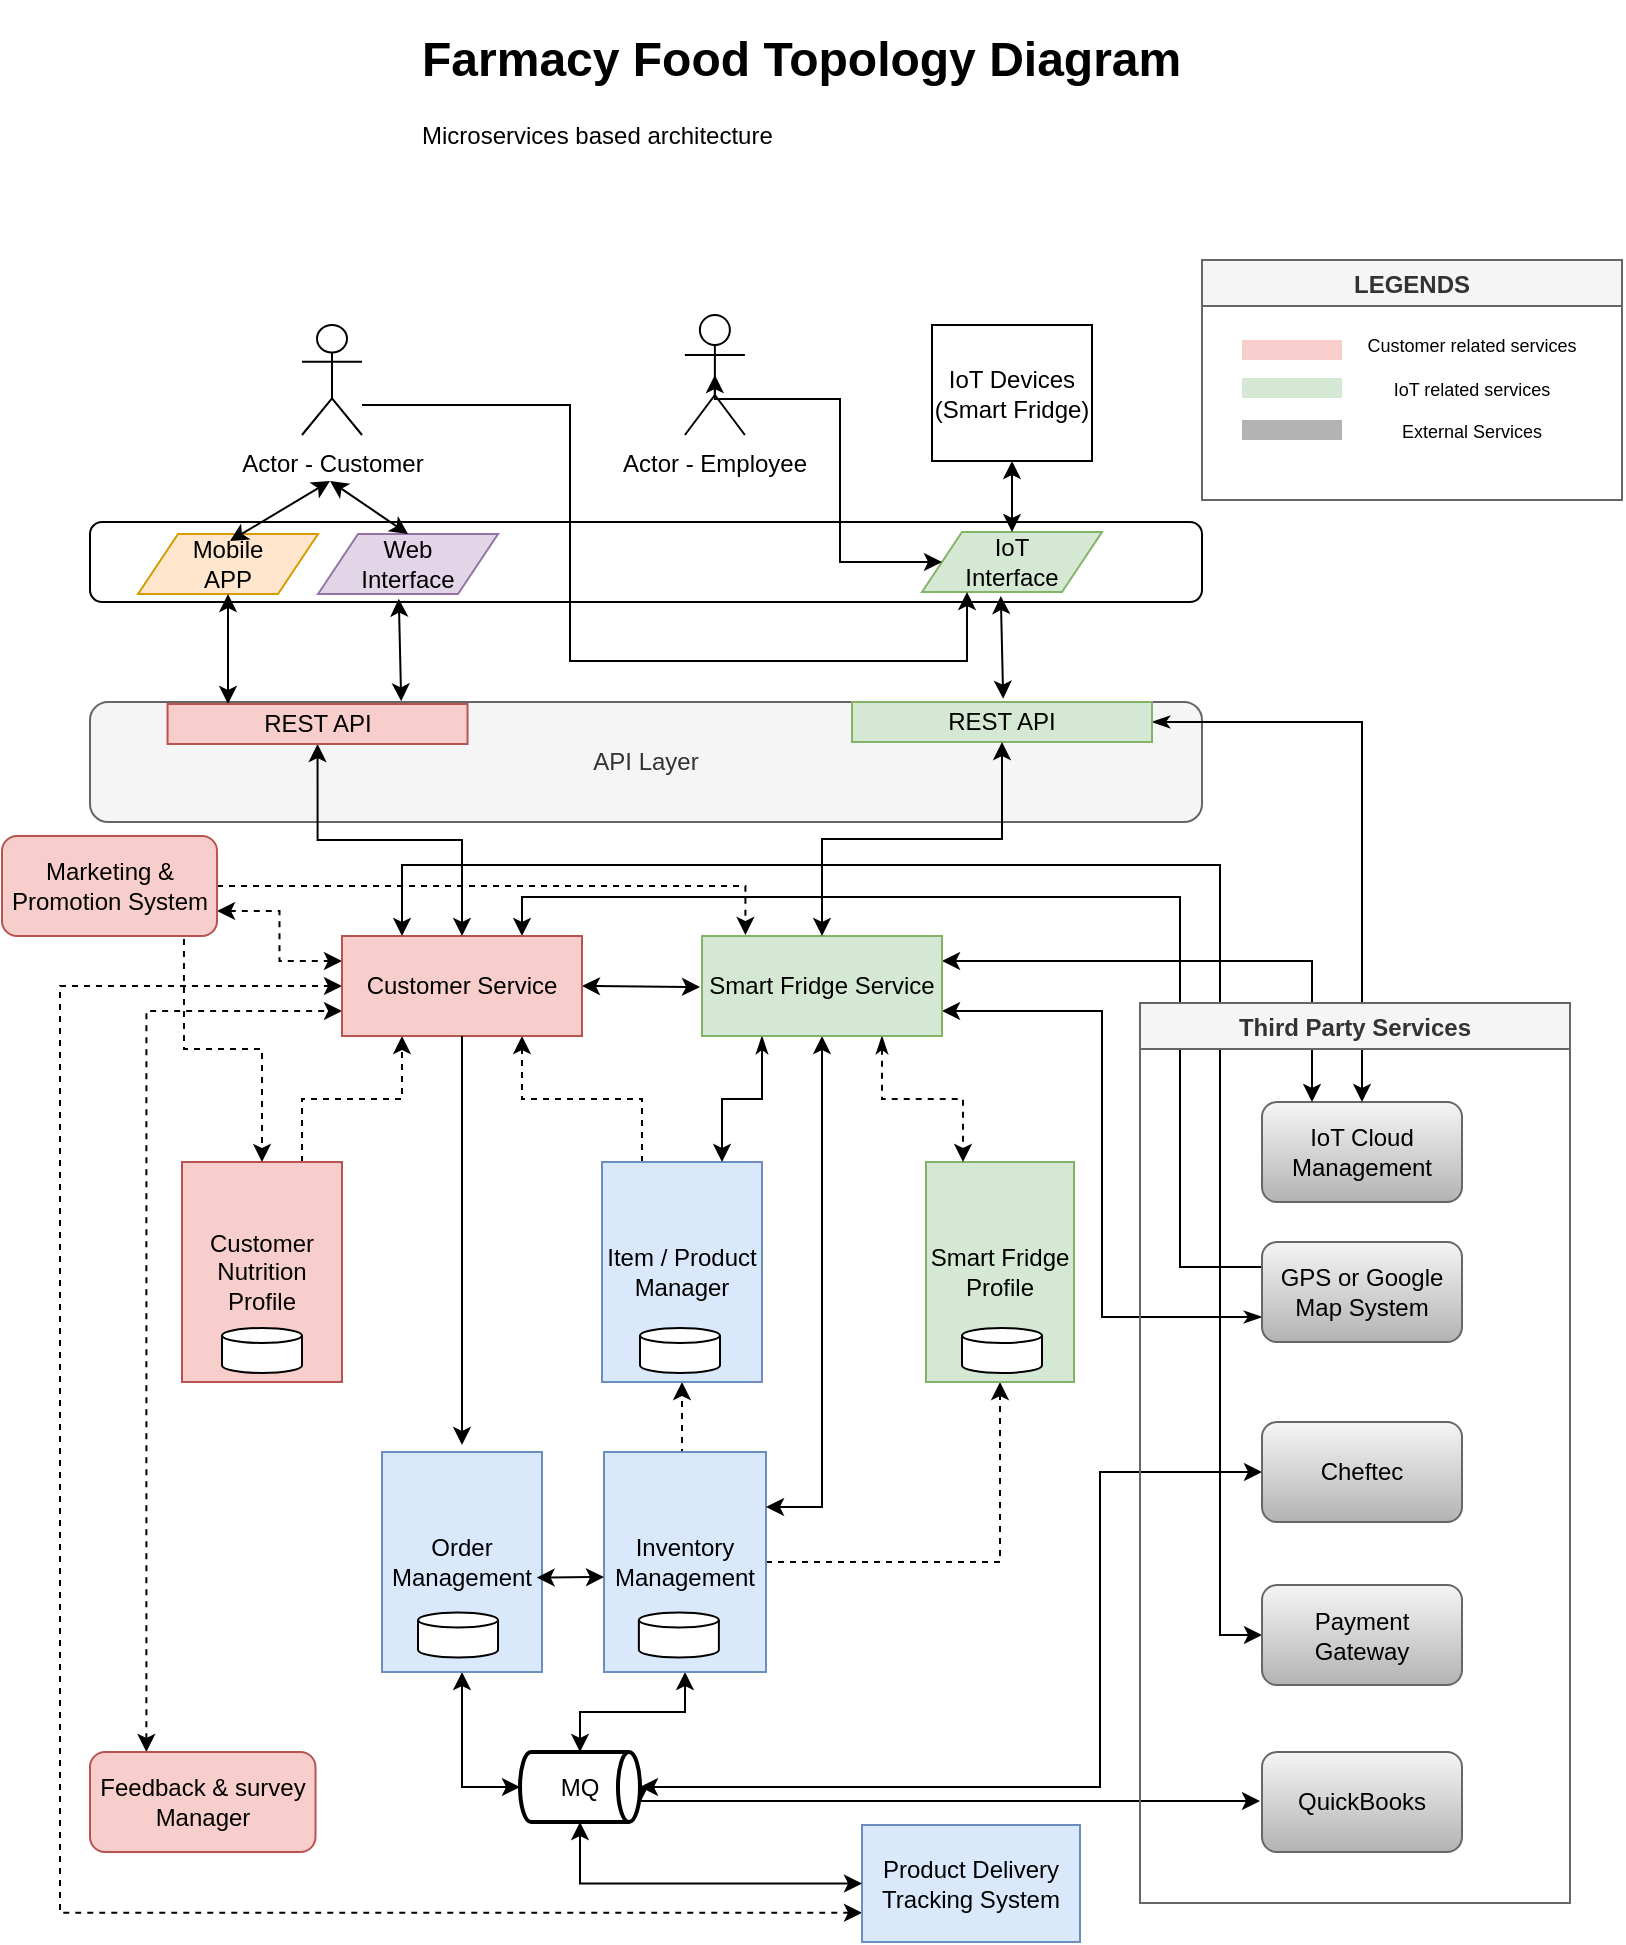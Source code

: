<mxfile version="13.7.9" type="device"><diagram id="dGAl4GW3czqzNgXysefv" name="Microservices Topology Diagram"><mxGraphModel dx="1031" dy="486" grid="1" gridSize="10" guides="1" tooltips="1" connect="1" arrows="1" fold="1" page="1" pageScale="1" pageWidth="850" pageHeight="1100" math="0" shadow="0"><root><mxCell id="k56SAxyh5re1kdTjeEMn-0"/><mxCell id="k56SAxyh5re1kdTjeEMn-1" parent="k56SAxyh5re1kdTjeEMn-0"/><mxCell id="FHmmzCt5u6sLF0HdF6-a-0" value="&lt;p&gt;&lt;span&gt;IoT Cloud Management&lt;/span&gt;&lt;/p&gt;" style="rounded=1;whiteSpace=wrap;html=1;gradientColor=#b3b3b3;fillColor=#f5f5f5;strokeColor=#666666;" parent="k56SAxyh5re1kdTjeEMn-1" vertex="1"><mxGeometry x="650" y="571" width="100" height="50" as="geometry"/></mxCell><mxCell id="FHmmzCt5u6sLF0HdF6-a-1" value="Actor - Customer" style="shape=umlActor;verticalLabelPosition=bottom;verticalAlign=top;html=1;outlineConnect=0;" parent="k56SAxyh5re1kdTjeEMn-1" vertex="1"><mxGeometry x="170" y="182.5" width="30" height="55" as="geometry"/></mxCell><mxCell id="FHmmzCt5u6sLF0HdF6-a-2" value="Actor - Employee" style="shape=umlActor;verticalLabelPosition=bottom;verticalAlign=top;html=1;outlineConnect=0;" parent="k56SAxyh5re1kdTjeEMn-1" vertex="1"><mxGeometry x="361.44" y="177.5" width="30" height="60" as="geometry"/></mxCell><mxCell id="FHmmzCt5u6sLF0HdF6-a-3" value="&lt;div&gt;IoT Devices&lt;/div&gt;&lt;div&gt;(Smart Fridge)&lt;br&gt;&lt;/div&gt;" style="rounded=0;whiteSpace=wrap;html=1;" parent="k56SAxyh5re1kdTjeEMn-1" vertex="1"><mxGeometry x="485" y="182.5" width="80" height="68" as="geometry"/></mxCell><mxCell id="FHmmzCt5u6sLF0HdF6-a-7" value="API Layer" style="rounded=1;whiteSpace=wrap;html=1;fillColor=#f5f5f5;strokeColor=#666666;fontColor=#333333;" parent="k56SAxyh5re1kdTjeEMn-1" vertex="1"><mxGeometry x="64" y="371" width="556" height="60" as="geometry"/></mxCell><mxCell id="FHmmzCt5u6sLF0HdF6-a-9" value="" style="rounded=1;whiteSpace=wrap;html=1;" parent="k56SAxyh5re1kdTjeEMn-1" vertex="1"><mxGeometry x="64" y="281" width="556" height="40" as="geometry"/></mxCell><mxCell id="FHmmzCt5u6sLF0HdF6-a-11" value="Mobile&lt;br&gt;APP" style="shape=parallelogram;perimeter=parallelogramPerimeter;whiteSpace=wrap;html=1;fixedSize=1;fillColor=#ffe6cc;strokeColor=#d79b00;" parent="k56SAxyh5re1kdTjeEMn-1" vertex="1"><mxGeometry x="88.01" y="287" width="90" height="30" as="geometry"/></mxCell><mxCell id="FHmmzCt5u6sLF0HdF6-a-12" value="Web &lt;br&gt;Interface" style="shape=parallelogram;perimeter=parallelogramPerimeter;whiteSpace=wrap;html=1;fixedSize=1;fillColor=#e1d5e7;strokeColor=#9673a6;" parent="k56SAxyh5re1kdTjeEMn-1" vertex="1"><mxGeometry x="178.01" y="287" width="90" height="30" as="geometry"/></mxCell><mxCell id="FHmmzCt5u6sLF0HdF6-a-13" value="IoT &lt;br&gt;Interface" style="shape=parallelogram;perimeter=parallelogramPerimeter;whiteSpace=wrap;html=1;fixedSize=1;fillColor=#d5e8d4;strokeColor=#82b366;" parent="k56SAxyh5re1kdTjeEMn-1" vertex="1"><mxGeometry x="480" y="286" width="90" height="30" as="geometry"/></mxCell><mxCell id="Nt1esBRPD8L215s1XIlu-10" style="edgeStyle=orthogonalEdgeStyle;rounded=0;orthogonalLoop=1;jettySize=auto;html=1;exitX=0.5;exitY=0;exitDx=0;exitDy=0;entryX=0.5;entryY=1;entryDx=0;entryDy=0;dashed=1;" edge="1" parent="k56SAxyh5re1kdTjeEMn-1" source="c8jslZPNSOX_pzna8ZOR-0" target="Nt1esBRPD8L215s1XIlu-5"><mxGeometry relative="1" as="geometry"/></mxCell><mxCell id="Nt1esBRPD8L215s1XIlu-11" style="edgeStyle=orthogonalEdgeStyle;rounded=0;orthogonalLoop=1;jettySize=auto;html=1;exitX=1;exitY=0.5;exitDx=0;exitDy=0;entryX=0.5;entryY=1;entryDx=0;entryDy=0;dashed=1;" edge="1" parent="k56SAxyh5re1kdTjeEMn-1" source="c8jslZPNSOX_pzna8ZOR-0" target="c8jslZPNSOX_pzna8ZOR-3"><mxGeometry relative="1" as="geometry"/></mxCell><mxCell id="IfDFPkX0X0XO5KbO9_YZ-8" style="edgeStyle=orthogonalEdgeStyle;rounded=0;orthogonalLoop=1;jettySize=auto;html=1;exitX=0.5;exitY=1;exitDx=0;exitDy=0;entryX=0.5;entryY=0;entryDx=0;entryDy=0;entryPerimeter=0;startArrow=classic;startFill=1;" edge="1" parent="k56SAxyh5re1kdTjeEMn-1" source="c8jslZPNSOX_pzna8ZOR-0" target="Nt1esBRPD8L215s1XIlu-12"><mxGeometry relative="1" as="geometry"/></mxCell><mxCell id="c8jslZPNSOX_pzna8ZOR-0" value="Inventory Management" style="rounded=0;whiteSpace=wrap;html=1;labelPosition=center;verticalLabelPosition=middle;align=center;verticalAlign=middle;fillColor=#dae8fc;strokeColor=#6c8ebf;" parent="k56SAxyh5re1kdTjeEMn-1" vertex="1"><mxGeometry x="321" y="746" width="81" height="110" as="geometry"/></mxCell><mxCell id="IfDFPkX0X0XO5KbO9_YZ-7" style="edgeStyle=orthogonalEdgeStyle;rounded=0;orthogonalLoop=1;jettySize=auto;html=1;exitX=0.5;exitY=1;exitDx=0;exitDy=0;entryX=0;entryY=0.5;entryDx=0;entryDy=0;entryPerimeter=0;startArrow=classic;startFill=1;" edge="1" parent="k56SAxyh5re1kdTjeEMn-1" source="c8jslZPNSOX_pzna8ZOR-1" target="Nt1esBRPD8L215s1XIlu-12"><mxGeometry relative="1" as="geometry"/></mxCell><mxCell id="c8jslZPNSOX_pzna8ZOR-1" value="Order Management" style="rounded=0;whiteSpace=wrap;html=1;labelPosition=center;verticalLabelPosition=middle;align=center;verticalAlign=middle;fillColor=#dae8fc;strokeColor=#6c8ebf;" parent="k56SAxyh5re1kdTjeEMn-1" vertex="1"><mxGeometry x="210" y="746" width="80" height="110" as="geometry"/></mxCell><mxCell id="Nt1esBRPD8L215s1XIlu-25" style="edgeStyle=orthogonalEdgeStyle;rounded=0;orthogonalLoop=1;jettySize=auto;html=1;exitX=0.75;exitY=0;exitDx=0;exitDy=0;entryX=0.25;entryY=1;entryDx=0;entryDy=0;startArrow=none;startFill=0;dashed=1;" edge="1" parent="k56SAxyh5re1kdTjeEMn-1" source="c8jslZPNSOX_pzna8ZOR-2" target="Nt1esBRPD8L215s1XIlu-15"><mxGeometry relative="1" as="geometry"/></mxCell><mxCell id="c8jslZPNSOX_pzna8ZOR-2" value="Customer Nutrition Profile" style="rounded=0;whiteSpace=wrap;html=1;fillColor=#f8cecc;strokeColor=#b85450;labelPosition=center;verticalLabelPosition=middle;align=center;verticalAlign=middle;" parent="k56SAxyh5re1kdTjeEMn-1" vertex="1"><mxGeometry x="110" y="601" width="80" height="110" as="geometry"/></mxCell><mxCell id="c8jslZPNSOX_pzna8ZOR-3" value="Smart Fridge Profile" style="rounded=0;whiteSpace=wrap;html=1;fillColor=#d5e8d4;strokeColor=#82b366;labelPosition=center;verticalLabelPosition=middle;align=center;verticalAlign=middle;" parent="k56SAxyh5re1kdTjeEMn-1" vertex="1"><mxGeometry x="482" y="601" width="74" height="110" as="geometry"/></mxCell><mxCell id="IRrGkaJ77aN77TJAArOv-3" style="edgeStyle=orthogonalEdgeStyle;rounded=0;orthogonalLoop=1;jettySize=auto;html=1;exitX=1;exitY=0.75;exitDx=0;exitDy=0;entryX=0;entryY=0.25;entryDx=0;entryDy=0;dashed=1;startArrow=classic;startFill=1;" edge="1" parent="k56SAxyh5re1kdTjeEMn-1" source="pyglk8AkPqH9Y0J9sKFZ-1" target="Nt1esBRPD8L215s1XIlu-15"><mxGeometry relative="1" as="geometry"/></mxCell><mxCell id="IRrGkaJ77aN77TJAArOv-12" style="edgeStyle=orthogonalEdgeStyle;rounded=0;orthogonalLoop=1;jettySize=auto;html=1;exitX=1;exitY=0.5;exitDx=0;exitDy=0;entryX=0.181;entryY=-0.01;entryDx=0;entryDy=0;entryPerimeter=0;startArrow=none;startFill=0;dashed=1;" edge="1" parent="k56SAxyh5re1kdTjeEMn-1" source="pyglk8AkPqH9Y0J9sKFZ-1" target="Nt1esBRPD8L215s1XIlu-16"><mxGeometry relative="1" as="geometry"/></mxCell><mxCell id="IRrGkaJ77aN77TJAArOv-13" value="" style="edgeStyle=orthogonalEdgeStyle;rounded=0;orthogonalLoop=1;jettySize=auto;html=1;dashed=1;startArrow=none;startFill=0;exitX=0.846;exitY=1.03;exitDx=0;exitDy=0;exitPerimeter=0;" edge="1" parent="k56SAxyh5re1kdTjeEMn-1" source="pyglk8AkPqH9Y0J9sKFZ-1" target="c8jslZPNSOX_pzna8ZOR-2"><mxGeometry relative="1" as="geometry"><Array as="points"><mxPoint x="111" y="544.5"/><mxPoint x="150" y="544.5"/></Array></mxGeometry></mxCell><mxCell id="pyglk8AkPqH9Y0J9sKFZ-1" value="Marketing &amp;amp; Promotion System" style="rounded=1;whiteSpace=wrap;html=1;fillColor=#f8cecc;strokeColor=#b85450;" parent="k56SAxyh5re1kdTjeEMn-1" vertex="1"><mxGeometry x="20.002" y="438" width="107.527" height="50" as="geometry"/></mxCell><mxCell id="IRrGkaJ77aN77TJAArOv-14" style="edgeStyle=orthogonalEdgeStyle;rounded=0;orthogonalLoop=1;jettySize=auto;html=1;exitX=0.25;exitY=0;exitDx=0;exitDy=0;entryX=0;entryY=0.75;entryDx=0;entryDy=0;dashed=1;startArrow=classic;startFill=1;" edge="1" parent="k56SAxyh5re1kdTjeEMn-1" source="pyglk8AkPqH9Y0J9sKFZ-3" target="Nt1esBRPD8L215s1XIlu-15"><mxGeometry relative="1" as="geometry"/></mxCell><mxCell id="pyglk8AkPqH9Y0J9sKFZ-3" value="Feedback &amp;amp; survey Manager" style="rounded=1;whiteSpace=wrap;html=1;fillColor=#f8cecc;strokeColor=#b85450;" parent="k56SAxyh5re1kdTjeEMn-1" vertex="1"><mxGeometry x="64" y="896" width="112.75" height="50" as="geometry"/></mxCell><mxCell id="IfDFPkX0X0XO5KbO9_YZ-17" style="edgeStyle=orthogonalEdgeStyle;rounded=0;orthogonalLoop=1;jettySize=auto;html=1;exitX=0;exitY=0.5;exitDx=0;exitDy=0;entryX=1;entryY=0.5;entryDx=0;entryDy=0;entryPerimeter=0;startArrow=classic;startFill=1;" edge="1" parent="k56SAxyh5re1kdTjeEMn-1" source="Nt1esBRPD8L215s1XIlu-0" target="Nt1esBRPD8L215s1XIlu-12"><mxGeometry relative="1" as="geometry"><Array as="points"><mxPoint x="569" y="756.5"/><mxPoint x="569" y="913.5"/></Array></mxGeometry></mxCell><mxCell id="Nt1esBRPD8L215s1XIlu-0" value="&lt;p&gt;&lt;span id=&quot;docs-internal-guid-464c92fd-7fff-a42f-a412-396b9c400126&quot;&gt;&lt;span style=&quot;font-family: &amp;#34;arial&amp;#34; ; background-color: transparent ; vertical-align: baseline&quot;&gt;&lt;font style=&quot;font-size: 12px&quot;&gt;Cheftec&lt;/font&gt;&lt;/span&gt;&lt;/span&gt;&lt;br&gt;&lt;/p&gt;" style="rounded=1;whiteSpace=wrap;html=1;gradientColor=#b3b3b3;fillColor=#f5f5f5;strokeColor=#666666;" vertex="1" parent="k56SAxyh5re1kdTjeEMn-1"><mxGeometry x="650" y="731" width="100" height="50" as="geometry"/></mxCell><mxCell id="Nt1esBRPD8L215s1XIlu-2" value="&lt;p&gt;&lt;span id=&quot;docs-internal-guid-b676302f-7fff-029c-2e5e-b63d4e699b7e&quot;&gt;&lt;span style=&quot;font-family: &amp;#34;arial&amp;#34; ; background-color: transparent ; vertical-align: baseline&quot;&gt;&lt;font style=&quot;font-size: 12px&quot;&gt;QuickBooks&lt;/font&gt;&lt;/span&gt;&lt;/span&gt;&lt;br&gt;&lt;/p&gt;" style="rounded=1;whiteSpace=wrap;html=1;gradientColor=#b3b3b3;fillColor=#f5f5f5;strokeColor=#666666;" vertex="1" parent="k56SAxyh5re1kdTjeEMn-1"><mxGeometry x="650" y="896" width="100" height="50" as="geometry"/></mxCell><mxCell id="IRrGkaJ77aN77TJAArOv-2" style="edgeStyle=orthogonalEdgeStyle;rounded=0;orthogonalLoop=1;jettySize=auto;html=1;exitX=0;exitY=0.75;exitDx=0;exitDy=0;entryX=0;entryY=0.5;entryDx=0;entryDy=0;startArrow=classic;startFill=1;dashed=1;" edge="1" parent="k56SAxyh5re1kdTjeEMn-1" source="Nt1esBRPD8L215s1XIlu-4" target="Nt1esBRPD8L215s1XIlu-15"><mxGeometry relative="1" as="geometry"><Array as="points"><mxPoint x="49" y="976.5"/><mxPoint x="49" y="513.5"/></Array></mxGeometry></mxCell><mxCell id="Nt1esBRPD8L215s1XIlu-4" value="&lt;span&gt;Product Delivery Tracking System&lt;/span&gt;" style="rounded=0;whiteSpace=wrap;html=1;fillColor=#dae8fc;strokeColor=#6c8ebf;" vertex="1" parent="k56SAxyh5re1kdTjeEMn-1"><mxGeometry x="450" y="932.5" width="109" height="58.5" as="geometry"/></mxCell><mxCell id="Nt1esBRPD8L215s1XIlu-26" style="edgeStyle=orthogonalEdgeStyle;rounded=0;orthogonalLoop=1;jettySize=auto;html=1;exitX=0.25;exitY=0;exitDx=0;exitDy=0;entryX=0.75;entryY=1;entryDx=0;entryDy=0;startArrow=none;startFill=0;dashed=1;" edge="1" parent="k56SAxyh5re1kdTjeEMn-1" source="Nt1esBRPD8L215s1XIlu-5" target="Nt1esBRPD8L215s1XIlu-15"><mxGeometry relative="1" as="geometry"/></mxCell><mxCell id="Nt1esBRPD8L215s1XIlu-5" value="&lt;span&gt;Item / Product Manager&lt;/span&gt;" style="rounded=0;whiteSpace=wrap;html=1;labelPosition=center;verticalLabelPosition=middle;align=center;verticalAlign=middle;fillColor=#dae8fc;strokeColor=#6c8ebf;" vertex="1" parent="k56SAxyh5re1kdTjeEMn-1"><mxGeometry x="320" y="601" width="80" height="110" as="geometry"/></mxCell><mxCell id="Nt1esBRPD8L215s1XIlu-6" value="" style="endArrow=classic;startArrow=classic;html=1;entryX=0.5;entryY=1;entryDx=0;entryDy=0;" edge="1" parent="k56SAxyh5re1kdTjeEMn-1" target="FHmmzCt5u6sLF0HdF6-a-11"><mxGeometry width="50" height="50" relative="1" as="geometry"><mxPoint x="133" y="372" as="sourcePoint"/><mxPoint x="310" y="382" as="targetPoint"/></mxGeometry></mxCell><mxCell id="Nt1esBRPD8L215s1XIlu-7" value="" style="endArrow=classic;startArrow=classic;html=1;entryX=0.564;entryY=0.908;entryDx=0;entryDy=0;entryPerimeter=0;exitX=0.566;exitY=-0.058;exitDx=0;exitDy=0;exitPerimeter=0;" edge="1" parent="k56SAxyh5re1kdTjeEMn-1"><mxGeometry width="50" height="50" relative="1" as="geometry"><mxPoint x="219.6" y="370.68" as="sourcePoint"/><mxPoint x="218.4" y="319.32" as="targetPoint"/></mxGeometry></mxCell><mxCell id="Nt1esBRPD8L215s1XIlu-8" value="" style="endArrow=classic;startArrow=classic;html=1;entryX=0.564;entryY=0.908;entryDx=0;entryDy=0;entryPerimeter=0;exitX=0.566;exitY=-0.058;exitDx=0;exitDy=0;exitPerimeter=0;" edge="1" parent="k56SAxyh5re1kdTjeEMn-1"><mxGeometry width="50" height="50" relative="1" as="geometry"><mxPoint x="520.6" y="369.36" as="sourcePoint"/><mxPoint x="519.4" y="318.0" as="targetPoint"/></mxGeometry></mxCell><mxCell id="IfDFPkX0X0XO5KbO9_YZ-9" style="edgeStyle=orthogonalEdgeStyle;rounded=0;orthogonalLoop=1;jettySize=auto;html=1;exitX=0.5;exitY=1;exitDx=0;exitDy=0;exitPerimeter=0;entryX=0;entryY=0.5;entryDx=0;entryDy=0;startArrow=classic;startFill=1;" edge="1" parent="k56SAxyh5re1kdTjeEMn-1" source="Nt1esBRPD8L215s1XIlu-12" target="Nt1esBRPD8L215s1XIlu-4"><mxGeometry relative="1" as="geometry"/></mxCell><mxCell id="IfDFPkX0X0XO5KbO9_YZ-16" value="" style="edgeStyle=orthogonalEdgeStyle;rounded=0;orthogonalLoop=1;jettySize=auto;html=1;startArrow=classic;startFill=1;" edge="1" parent="k56SAxyh5re1kdTjeEMn-1"><mxGeometry relative="1" as="geometry"><mxPoint x="339" y="921.5" as="sourcePoint"/><mxPoint x="649" y="920.5" as="targetPoint"/><Array as="points"><mxPoint x="339" y="920.5"/></Array></mxGeometry></mxCell><mxCell id="Nt1esBRPD8L215s1XIlu-12" value="MQ" style="strokeWidth=2;html=1;shape=mxgraph.flowchart.direct_data;whiteSpace=wrap;" vertex="1" parent="k56SAxyh5re1kdTjeEMn-1"><mxGeometry x="279" y="896" width="60" height="35" as="geometry"/></mxCell><mxCell id="Nt1esBRPD8L215s1XIlu-23" style="edgeStyle=orthogonalEdgeStyle;rounded=0;orthogonalLoop=1;jettySize=auto;html=1;exitX=0;exitY=0.75;exitDx=0;exitDy=0;entryX=1;entryY=0.75;entryDx=0;entryDy=0;startArrow=classicThin;startFill=1;" edge="1" parent="k56SAxyh5re1kdTjeEMn-1" source="Nt1esBRPD8L215s1XIlu-13" target="Nt1esBRPD8L215s1XIlu-16"><mxGeometry relative="1" as="geometry"/></mxCell><mxCell id="Nt1esBRPD8L215s1XIlu-24" style="edgeStyle=orthogonalEdgeStyle;rounded=0;orthogonalLoop=1;jettySize=auto;html=1;exitX=0;exitY=0.25;exitDx=0;exitDy=0;entryX=0.75;entryY=0;entryDx=0;entryDy=0;startArrow=none;startFill=0;" edge="1" parent="k56SAxyh5re1kdTjeEMn-1" source="Nt1esBRPD8L215s1XIlu-13" target="Nt1esBRPD8L215s1XIlu-15"><mxGeometry relative="1" as="geometry"><Array as="points"><mxPoint x="609" y="653.5"/><mxPoint x="609" y="468.5"/><mxPoint x="280" y="468.5"/></Array></mxGeometry></mxCell><mxCell id="Nt1esBRPD8L215s1XIlu-13" value="&lt;p&gt;&lt;span&gt;GPS or Google Map System&lt;/span&gt;&lt;/p&gt;" style="rounded=1;whiteSpace=wrap;html=1;gradientColor=#b3b3b3;fillColor=#f5f5f5;strokeColor=#666666;" vertex="1" parent="k56SAxyh5re1kdTjeEMn-1"><mxGeometry x="650" y="641" width="100" height="50" as="geometry"/></mxCell><mxCell id="Nt1esBRPD8L215s1XIlu-22" style="edgeStyle=orthogonalEdgeStyle;rounded=0;orthogonalLoop=1;jettySize=auto;html=1;exitX=1;exitY=0.5;exitDx=0;exitDy=0;entryX=0.5;entryY=0;entryDx=0;entryDy=0;startArrow=classicThin;startFill=1;" edge="1" parent="k56SAxyh5re1kdTjeEMn-1" source="Nt1esBRPD8L215s1XIlu-14" target="FHmmzCt5u6sLF0HdF6-a-0"><mxGeometry relative="1" as="geometry"/></mxCell><mxCell id="Nt1esBRPD8L215s1XIlu-14" value="REST API" style="rounded=0;whiteSpace=wrap;html=1;fillColor=#d5e8d4;strokeColor=#82b366;" vertex="1" parent="k56SAxyh5re1kdTjeEMn-1"><mxGeometry x="445" y="371" width="150" height="20" as="geometry"/></mxCell><mxCell id="IfDFPkX0X0XO5KbO9_YZ-18" style="edgeStyle=none;rounded=0;orthogonalLoop=1;jettySize=auto;html=1;exitX=1;exitY=0.5;exitDx=0;exitDy=0;startArrow=classic;startFill=1;" edge="1" parent="k56SAxyh5re1kdTjeEMn-1" source="Nt1esBRPD8L215s1XIlu-15"><mxGeometry relative="1" as="geometry"><mxPoint x="369" y="513.5" as="targetPoint"/></mxGeometry></mxCell><mxCell id="Nt1esBRPD8L215s1XIlu-15" value="Customer Service" style="rounded=0;whiteSpace=wrap;html=1;fillColor=#f8cecc;strokeColor=#b85450;" vertex="1" parent="k56SAxyh5re1kdTjeEMn-1"><mxGeometry x="190" y="488" width="120" height="50" as="geometry"/></mxCell><mxCell id="Nt1esBRPD8L215s1XIlu-17" style="edgeStyle=orthogonalEdgeStyle;rounded=0;orthogonalLoop=1;jettySize=auto;html=1;exitX=0.75;exitY=1;exitDx=0;exitDy=0;entryX=0.25;entryY=0;entryDx=0;entryDy=0;startArrow=classicThin;startFill=1;dashed=1;" edge="1" parent="k56SAxyh5re1kdTjeEMn-1" source="Nt1esBRPD8L215s1XIlu-16" target="c8jslZPNSOX_pzna8ZOR-3"><mxGeometry relative="1" as="geometry"/></mxCell><mxCell id="Nt1esBRPD8L215s1XIlu-18" style="edgeStyle=orthogonalEdgeStyle;rounded=0;orthogonalLoop=1;jettySize=auto;html=1;exitX=0.25;exitY=1;exitDx=0;exitDy=0;entryX=0.75;entryY=0;entryDx=0;entryDy=0;startArrow=classicThin;startFill=1;" edge="1" parent="k56SAxyh5re1kdTjeEMn-1" source="Nt1esBRPD8L215s1XIlu-16" target="Nt1esBRPD8L215s1XIlu-5"><mxGeometry relative="1" as="geometry"/></mxCell><mxCell id="Nt1esBRPD8L215s1XIlu-20" style="edgeStyle=orthogonalEdgeStyle;rounded=0;orthogonalLoop=1;jettySize=auto;html=1;exitX=1;exitY=0.25;exitDx=0;exitDy=0;entryX=0.25;entryY=0;entryDx=0;entryDy=0;startArrow=classic;startFill=1;" edge="1" parent="k56SAxyh5re1kdTjeEMn-1" source="Nt1esBRPD8L215s1XIlu-16" target="FHmmzCt5u6sLF0HdF6-a-0"><mxGeometry relative="1" as="geometry"/></mxCell><mxCell id="IfDFPkX0X0XO5KbO9_YZ-0" style="edgeStyle=orthogonalEdgeStyle;rounded=0;orthogonalLoop=1;jettySize=auto;html=1;exitX=0.5;exitY=1;exitDx=0;exitDy=0;entryX=1;entryY=0.25;entryDx=0;entryDy=0;startArrow=classic;startFill=1;" edge="1" parent="k56SAxyh5re1kdTjeEMn-1" source="Nt1esBRPD8L215s1XIlu-16" target="c8jslZPNSOX_pzna8ZOR-0"><mxGeometry relative="1" as="geometry"/></mxCell><mxCell id="Nt1esBRPD8L215s1XIlu-16" value="Smart Fridge Service" style="rounded=0;whiteSpace=wrap;html=1;fillColor=#d5e8d4;strokeColor=#82b366;" vertex="1" parent="k56SAxyh5re1kdTjeEMn-1"><mxGeometry x="370" y="488" width="120" height="50" as="geometry"/></mxCell><mxCell id="Nt1esBRPD8L215s1XIlu-28" style="edgeStyle=orthogonalEdgeStyle;rounded=0;orthogonalLoop=1;jettySize=auto;html=1;exitX=0.5;exitY=1;exitDx=0;exitDy=0;entryX=0.5;entryY=0;entryDx=0;entryDy=0;startArrow=classic;startFill=1;" edge="1" parent="k56SAxyh5re1kdTjeEMn-1" source="Nt1esBRPD8L215s1XIlu-21" target="Nt1esBRPD8L215s1XIlu-15"><mxGeometry relative="1" as="geometry"/></mxCell><mxCell id="Nt1esBRPD8L215s1XIlu-21" value="REST API" style="rounded=0;whiteSpace=wrap;html=1;fillColor=#f8cecc;strokeColor=#b85450;" vertex="1" parent="k56SAxyh5re1kdTjeEMn-1"><mxGeometry x="102.77" y="372" width="150" height="20" as="geometry"/></mxCell><mxCell id="Nt1esBRPD8L215s1XIlu-30" style="edgeStyle=orthogonalEdgeStyle;rounded=0;orthogonalLoop=1;jettySize=auto;html=1;exitX=0.5;exitY=1;exitDx=0;exitDy=0;entryX=0.5;entryY=0;entryDx=0;entryDy=0;startArrow=classic;startFill=1;" edge="1" parent="k56SAxyh5re1kdTjeEMn-1" source="Nt1esBRPD8L215s1XIlu-14" target="Nt1esBRPD8L215s1XIlu-16"><mxGeometry relative="1" as="geometry"><mxPoint x="540" y="411" as="sourcePoint"/><mxPoint x="472.23" y="508" as="targetPoint"/></mxGeometry></mxCell><mxCell id="IfDFPkX0X0XO5KbO9_YZ-4" style="edgeStyle=orthogonalEdgeStyle;rounded=0;orthogonalLoop=1;jettySize=auto;html=1;exitX=0;exitY=0.5;exitDx=0;exitDy=0;entryX=0.25;entryY=0;entryDx=0;entryDy=0;startArrow=classic;startFill=1;" edge="1" parent="k56SAxyh5re1kdTjeEMn-1" source="IfDFPkX0X0XO5KbO9_YZ-3" target="Nt1esBRPD8L215s1XIlu-15"><mxGeometry relative="1" as="geometry"><Array as="points"><mxPoint x="629" y="837.5"/><mxPoint x="629" y="452.5"/><mxPoint x="220" y="452.5"/></Array></mxGeometry></mxCell><mxCell id="IfDFPkX0X0XO5KbO9_YZ-3" value="&lt;p&gt;&lt;span id=&quot;docs-internal-guid-464c92fd-7fff-a42f-a412-396b9c400126&quot;&gt;&lt;span style=&quot;font-family: &amp;#34;arial&amp;#34; ; background-color: transparent ; vertical-align: baseline&quot;&gt;&lt;font style=&quot;font-size: 12px&quot;&gt;Payment Gateway&lt;/font&gt;&lt;/span&gt;&lt;/span&gt;&lt;br&gt;&lt;/p&gt;" style="rounded=1;whiteSpace=wrap;html=1;gradientColor=#b3b3b3;fillColor=#f5f5f5;strokeColor=#666666;" vertex="1" parent="k56SAxyh5re1kdTjeEMn-1"><mxGeometry x="650" y="812.5" width="100" height="50" as="geometry"/></mxCell><mxCell id="IfDFPkX0X0XO5KbO9_YZ-6" value="" style="endArrow=classic;html=1;exitX=0.5;exitY=1;exitDx=0;exitDy=0;" edge="1" parent="k56SAxyh5re1kdTjeEMn-1" source="Nt1esBRPD8L215s1XIlu-15"><mxGeometry width="50" height="50" relative="1" as="geometry"><mxPoint x="230.97" y="681" as="sourcePoint"/><mxPoint x="250" y="742.5" as="targetPoint"/></mxGeometry></mxCell><mxCell id="IfDFPkX0X0XO5KbO9_YZ-10" value="" style="strokeWidth=1;html=1;shape=mxgraph.flowchart.database;whiteSpace=wrap;" vertex="1" parent="k56SAxyh5re1kdTjeEMn-1"><mxGeometry x="130" y="684" width="40" height="22.5" as="geometry"/></mxCell><mxCell id="IfDFPkX0X0XO5KbO9_YZ-11" value="" style="strokeWidth=1;html=1;shape=mxgraph.flowchart.database;whiteSpace=wrap;" vertex="1" parent="k56SAxyh5re1kdTjeEMn-1"><mxGeometry x="339" y="684" width="40" height="22.5" as="geometry"/></mxCell><mxCell id="IfDFPkX0X0XO5KbO9_YZ-12" value="" style="strokeWidth=1;html=1;shape=mxgraph.flowchart.database;whiteSpace=wrap;" vertex="1" parent="k56SAxyh5re1kdTjeEMn-1"><mxGeometry x="500" y="684" width="40" height="22.5" as="geometry"/></mxCell><mxCell id="IfDFPkX0X0XO5KbO9_YZ-13" value="" style="strokeWidth=1;html=1;shape=mxgraph.flowchart.database;whiteSpace=wrap;" vertex="1" parent="k56SAxyh5re1kdTjeEMn-1"><mxGeometry x="228.01" y="826.25" width="40" height="22.5" as="geometry"/></mxCell><mxCell id="IfDFPkX0X0XO5KbO9_YZ-14" value="" style="strokeWidth=1;html=1;shape=mxgraph.flowchart.database;whiteSpace=wrap;" vertex="1" parent="k56SAxyh5re1kdTjeEMn-1"><mxGeometry x="338.44" y="826.25" width="40" height="22.5" as="geometry"/></mxCell><mxCell id="IfDFPkX0X0XO5KbO9_YZ-19" style="edgeStyle=orthogonalEdgeStyle;rounded=0;orthogonalLoop=1;jettySize=auto;html=1;entryX=0;entryY=0.5;entryDx=0;entryDy=0;startArrow=classic;startFill=1;exitX=0.5;exitY=0.5;exitDx=0;exitDy=0;exitPerimeter=0;" edge="1" parent="k56SAxyh5re1kdTjeEMn-1" source="FHmmzCt5u6sLF0HdF6-a-2" target="FHmmzCt5u6sLF0HdF6-a-13"><mxGeometry relative="1" as="geometry"><Array as="points"><mxPoint x="439" y="219.5"/><mxPoint x="439" y="301.5"/></Array></mxGeometry></mxCell><mxCell id="IRrGkaJ77aN77TJAArOv-0" value="Third Party Services" style="swimlane;strokeWidth=1;fillColor=#f5f5f5;strokeColor=#666666;fontColor=#333333;" vertex="1" parent="k56SAxyh5re1kdTjeEMn-1"><mxGeometry x="589" y="521.5" width="215" height="450" as="geometry"><mxRectangle x="661" y="430" width="150" height="23" as="alternateBounds"/></mxGeometry></mxCell><mxCell id="IRrGkaJ77aN77TJAArOv-4" style="edgeStyle=orthogonalEdgeStyle;rounded=0;orthogonalLoop=1;jettySize=auto;html=1;entryX=0.25;entryY=1;entryDx=0;entryDy=0;startArrow=none;startFill=0;" edge="1" parent="k56SAxyh5re1kdTjeEMn-1" source="FHmmzCt5u6sLF0HdF6-a-1" target="FHmmzCt5u6sLF0HdF6-a-13"><mxGeometry relative="1" as="geometry"><Array as="points"><mxPoint x="304" y="222.5"/><mxPoint x="304" y="350.5"/><mxPoint x="503" y="350.5"/></Array></mxGeometry></mxCell><mxCell id="IRrGkaJ77aN77TJAArOv-5" value="" style="endArrow=classic;startArrow=classic;html=1;entryX=0.5;entryY=1;entryDx=0;entryDy=0;exitX=0.5;exitY=0;exitDx=0;exitDy=0;" edge="1" parent="k56SAxyh5re1kdTjeEMn-1" source="FHmmzCt5u6sLF0HdF6-a-13" target="FHmmzCt5u6sLF0HdF6-a-3"><mxGeometry width="50" height="50" relative="1" as="geometry"><mxPoint x="514" y="300.5" as="sourcePoint"/><mxPoint x="564" y="250.5" as="targetPoint"/></mxGeometry></mxCell><mxCell id="IRrGkaJ77aN77TJAArOv-6" value="" style="endArrow=classic;startArrow=classic;html=1;" edge="1" parent="k56SAxyh5re1kdTjeEMn-1"><mxGeometry width="50" height="50" relative="1" as="geometry"><mxPoint x="134" y="290.5" as="sourcePoint"/><mxPoint x="184" y="260.5" as="targetPoint"/></mxGeometry></mxCell><mxCell id="IRrGkaJ77aN77TJAArOv-7" value="" style="endArrow=classic;startArrow=classic;html=1;exitX=0.5;exitY=0;exitDx=0;exitDy=0;" edge="1" parent="k56SAxyh5re1kdTjeEMn-1" source="FHmmzCt5u6sLF0HdF6-a-12"><mxGeometry width="50" height="50" relative="1" as="geometry"><mxPoint x="144" y="300.5" as="sourcePoint"/><mxPoint x="184" y="260.5" as="targetPoint"/></mxGeometry></mxCell><mxCell id="IRrGkaJ77aN77TJAArOv-8" value="" style="endArrow=classic;startArrow=classic;html=1;exitX=1.004;exitY=0.571;exitDx=0;exitDy=0;exitPerimeter=0;" edge="1" parent="k56SAxyh5re1kdTjeEMn-1"><mxGeometry width="50" height="50" relative="1" as="geometry"><mxPoint x="287.32" y="808.81" as="sourcePoint"/><mxPoint x="321" y="808.5" as="targetPoint"/></mxGeometry></mxCell><mxCell id="hI1pyajdeAMO-UcczsPQ-0" value="LEGENDS" style="swimlane;strokeWidth=1;fillColor=#f5f5f5;strokeColor=#666666;fontColor=#333333;" vertex="1" parent="k56SAxyh5re1kdTjeEMn-1"><mxGeometry x="620" y="150" width="210" height="120" as="geometry"><mxRectangle x="661" y="430" width="150" height="23" as="alternateBounds"/></mxGeometry></mxCell><mxCell id="hI1pyajdeAMO-UcczsPQ-1" value="" style="rounded=0;whiteSpace=wrap;html=1;strokeWidth=1;fillColor=#f8cecc;strokeColor=none;" vertex="1" parent="hI1pyajdeAMO-UcczsPQ-0"><mxGeometry x="20" y="40" width="50" height="10" as="geometry"/></mxCell><mxCell id="hI1pyajdeAMO-UcczsPQ-2" value="" style="rounded=0;whiteSpace=wrap;html=1;strokeWidth=1;fillColor=#d5e8d4;strokeColor=none;" vertex="1" parent="hI1pyajdeAMO-UcczsPQ-0"><mxGeometry x="20" y="59" width="50" height="10" as="geometry"/></mxCell><mxCell id="hI1pyajdeAMO-UcczsPQ-3" value="" style="rounded=0;whiteSpace=wrap;html=1;strokeWidth=1;fontColor=#333333;strokeColor=none;fillColor=#B3B3B3;" vertex="1" parent="hI1pyajdeAMO-UcczsPQ-0"><mxGeometry x="20" y="80" width="50" height="10" as="geometry"/></mxCell><mxCell id="hI1pyajdeAMO-UcczsPQ-4" value="&lt;font style=&quot;font-size: 9px&quot;&gt;Customer related services&lt;/font&gt;" style="text;html=1;strokeColor=none;fillColor=none;align=center;verticalAlign=middle;whiteSpace=wrap;rounded=0;" vertex="1" parent="hI1pyajdeAMO-UcczsPQ-0"><mxGeometry x="80" y="32" width="110" height="20" as="geometry"/></mxCell><mxCell id="hI1pyajdeAMO-UcczsPQ-5" value="&lt;font style=&quot;font-size: 9px&quot;&gt;IoT related services&lt;/font&gt;" style="text;html=1;strokeColor=none;fillColor=none;align=center;verticalAlign=middle;whiteSpace=wrap;rounded=0;" vertex="1" parent="hI1pyajdeAMO-UcczsPQ-0"><mxGeometry x="80" y="54" width="110" height="20" as="geometry"/></mxCell><mxCell id="hI1pyajdeAMO-UcczsPQ-6" value="&lt;font style=&quot;font-size: 9px&quot;&gt;External Services&lt;/font&gt;" style="text;html=1;strokeColor=none;fillColor=none;align=center;verticalAlign=middle;whiteSpace=wrap;rounded=0;" vertex="1" parent="hI1pyajdeAMO-UcczsPQ-0"><mxGeometry x="80" y="75" width="110" height="20" as="geometry"/></mxCell><mxCell id="hI1pyajdeAMO-UcczsPQ-8" value="&lt;h1&gt;Farmacy Food Topology Diagram&amp;nbsp;&lt;/h1&gt;&lt;div&gt;Microservices based architecture&lt;/div&gt;" style="text;html=1;strokeColor=none;fillColor=none;spacing=5;spacingTop=-20;whiteSpace=wrap;overflow=hidden;rounded=0;" vertex="1" parent="k56SAxyh5re1kdTjeEMn-1"><mxGeometry x="225" y="30" width="400" height="70" as="geometry"/></mxCell></root></mxGraphModel></diagram></mxfile>